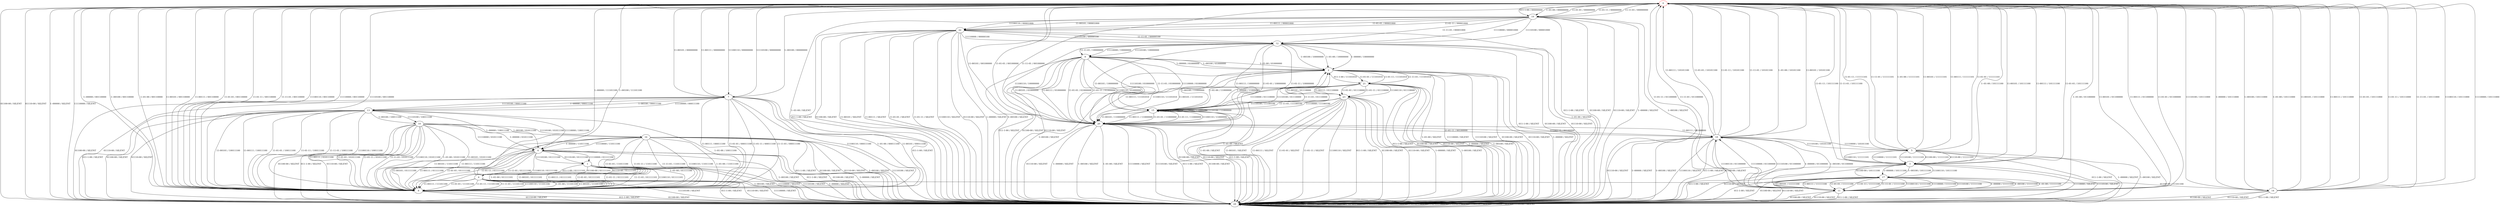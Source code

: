 digraph {
0 [color="red"]
1
2
3
4
5
6
7
8
9
10
11
12
13
14
15
16
17
18
19
20
21
22
23
24
0 -> 19 [label="011-1-00 / 00000000"]
0 -> 24 [label="01100-00 / SILENT"]
0 -> 24 [label="01110-00 / SILENT"]
0 -> 24 [label="1--00000 / SILENT"]
0 -> 7 [label="1--00100 / 00000000"]
0 -> 19 [label="1--01-00 / 00000000"]
0 -> 7 [label="11-00101 / 00000000"]
0 -> 7 [label="11-00111 / 00000000"]
0 -> 19 [label="11-01-01 / 00000000"]
0 -> 19 [label="11-01-11 / 00000000"]
0 -> 19 [label="11-11-01 / 00000000"]
0 -> 7 [label="11100110 / 00000000"]
0 -> 24 [label="11110000 / SILENT"]
0 -> 7 [label="11110100 / 00000000"]
1 -> 4 [label="011-1-00 / 01111101"]
1 -> 4 [label="01100-00 / 01111101"]
1 -> 4 [label="01110-00 / 01111101"]
1 -> 24 [label="1--00000 / SILENT"]
1 -> 24 [label="1--00100 / SILENT"]
1 -> 8 [label="1--01-00 / 01111101"]
1 -> 8 [label="11-00101 / 01111101"]
1 -> 8 [label="11-00111 / 01111101"]
1 -> 8 [label="11-01-01 / 01111101"]
1 -> 8 [label="11-01-11 / 01111101"]
1 -> 8 [label="11-11-01 / 01111101"]
1 -> 8 [label="11100110 / 01111101"]
1 -> 24 [label="11110000 / SILENT"]
1 -> 24 [label="11110100 / SILENT"]
2 -> 21 [label="011-1-00 / 11101010"]
2 -> 24 [label="01100-00 / SILENT"]
2 -> 24 [label="01110-00 / SILENT"]
2 -> 24 [label="1--00000 / SILENT"]
2 -> 24 [label="1--00100 / SILENT"]
2 -> 24 [label="1--01-00 / SILENT"]
2 -> 20 [label="11-00101 / 11101010"]
2 -> 20 [label="11-00111 / 11101010"]
2 -> 21 [label="11-01-01 / 11101010"]
2 -> 21 [label="11-01-11 / 11101010"]
2 -> 21 [label="11-11-01 / 11101010"]
2 -> 20 [label="11100110 / 11101010"]
2 -> 24 [label="11110000 / SILENT"]
2 -> 24 [label="11110100 / SILENT"]
3 -> 24 [label="011-1-00 / SILENT"]
3 -> 17 [label="01100-00 / 10111100"]
3 -> 24 [label="01110-00 / SILENT"]
3 -> 17 [label="1--00000 / 10111100"]
3 -> 17 [label="1--00100 / 10111100"]
3 -> 0 [label="1--01-00 / 10111100"]
3 -> 0 [label="11-00101 / 10111100"]
3 -> 0 [label="11-00111 / 10111100"]
3 -> 0 [label="11-01-01 / 10111100"]
3 -> 0 [label="11-01-11 / 10111100"]
3 -> 0 [label="11-11-01 / 10111100"]
3 -> 17 [label="11100110 / 10111100"]
3 -> 24 [label="11110000 / SILENT"]
3 -> 24 [label="11110100 / SILENT"]
4 -> 24 [label="011-1-00 / SILENT"]
4 -> 14 [label="01100-00 / 11101100"]
4 -> 24 [label="01110-00 / SILENT"]
4 -> 0 [label="1--00000 / 11101100"]
4 -> 0 [label="1--00100 / 11101100"]
4 -> 8 [label="1--01-00 / 11101100"]
4 -> 8 [label="11-00101 / 11101100"]
4 -> 8 [label="11-00111 / 11101100"]
4 -> 8 [label="11-01-01 / 11101100"]
4 -> 8 [label="11-01-11 / 11101100"]
4 -> 8 [label="11-11-01 / 11101100"]
4 -> 8 [label="11100110 / 11101100"]
4 -> 24 [label="11110000 / SILENT"]
4 -> 24 [label="11110100 / SILENT"]
5 -> 24 [label="011-1-00 / SILENT"]
5 -> 3 [label="01100-00 / 11111101"]
5 -> 3 [label="01110-00 / 11111101"]
5 -> 24 [label="1--00000 / SILENT"]
5 -> 24 [label="1--00100 / SILENT"]
5 -> 0 [label="1--01-00 / 11111101"]
5 -> 0 [label="11-00101 / 11111101"]
5 -> 0 [label="11-00111 / 11111101"]
5 -> 0 [label="11-01-01 / 11111101"]
5 -> 0 [label="11-01-11 / 11111101"]
5 -> 0 [label="11-11-01 / 11111101"]
5 -> 3 [label="11100110 / 11111101"]
5 -> 3 [label="11110000 / 11111101"]
5 -> 3 [label="11110100 / 11111101"]
6 -> 24 [label="011-1-00 / SILENT"]
6 -> 24 [label="01100-00 / SILENT"]
6 -> 1 [label="01110-00 / 01111100"]
6 -> 24 [label="1--00000 / SILENT"]
6 -> 24 [label="1--00100 / SILENT"]
6 -> 8 [label="1--01-00 / 01111100"]
6 -> 8 [label="11-00101 / 01111100"]
6 -> 8 [label="11-00111 / 01111100"]
6 -> 8 [label="11-01-01 / 01111100"]
6 -> 8 [label="11-01-11 / 01111100"]
6 -> 8 [label="11-11-01 / 01111100"]
6 -> 8 [label="11100110 / 01111100"]
6 -> 1 [label="11110000 / 01111100"]
6 -> 1 [label="11110100 / 01111100"]
7 -> 24 [label="011-1-00 / SILENT"]
7 -> 24 [label="01100-00 / SILENT"]
7 -> 24 [label="01110-00 / SILENT"]
7 -> 13 [label="1--00000 / 00011100"]
7 -> 13 [label="1--00100 / 00011100"]
7 -> 8 [label="1--01-00 / 00011100"]
7 -> 8 [label="11-00101 / 00011100"]
7 -> 8 [label="11-00111 / 00011100"]
7 -> 8 [label="11-01-01 / 00011100"]
7 -> 8 [label="11-01-11 / 00011100"]
7 -> 8 [label="11-11-01 / 00011100"]
7 -> 8 [label="11100110 / 00011100"]
7 -> 13 [label="11110000 / 00011100"]
7 -> 13 [label="11110100 / 00011100"]
8 -> 24 [label="011-1-00 / SILENT"]
8 -> 24 [label="01100-00 / SILENT"]
8 -> 24 [label="01110-00 / SILENT"]
8 -> 0 [label="1--00000 / 00110000"]
8 -> 0 [label="1--00100 / 00110000"]
8 -> 0 [label="1--01-00 / 00110000"]
8 -> 0 [label="11-00101 / 00110000"]
8 -> 0 [label="11-00111 / 00110000"]
8 -> 0 [label="11-01-01 / 00110000"]
8 -> 0 [label="11-01-11 / 00110000"]
8 -> 0 [label="11-11-01 / 00110000"]
8 -> 0 [label="11100110 / 00110000"]
8 -> 0 [label="11110000 / 00110000"]
8 -> 0 [label="11110100 / 00110000"]
9 -> 24 [label="011-1-00 / SILENT"]
9 -> 24 [label="01100-00 / SILENT"]
9 -> 24 [label="01110-00 / SILENT"]
9 -> 2 [label="1--00000 / 01000000"]
9 -> 2 [label="1--00100 / 01000000"]
9 -> 2 [label="1--01-00 / 01000000"]
9 -> 20 [label="11-00101 / 01000000"]
9 -> 20 [label="11-00111 / 01000000"]
9 -> 20 [label="11-01-01 / 01000000"]
9 -> 20 [label="11-01-11 / 01000000"]
9 -> 15 [label="11-11-01 / 01000000"]
9 -> 20 [label="11100110 / 01000000"]
9 -> 15 [label="11110000 / 01000000"]
9 -> 15 [label="11110100 / 01000000"]
10 -> 24 [label="011-1-00 / SILENT"]
10 -> 24 [label="01100-00 / SILENT"]
10 -> 24 [label="01110-00 / SILENT"]
10 -> 6 [label="1--00000 / 01011100"]
10 -> 16 [label="1--00100 / 01011100"]
10 -> 8 [label="1--01-00 / 01011100"]
10 -> 8 [label="11-00101 / 01011100"]
10 -> 8 [label="11-00111 / 01011100"]
10 -> 8 [label="11-01-01 / 01011100"]
10 -> 8 [label="11-01-11 / 01011100"]
10 -> 8 [label="11-11-01 / 01011100"]
10 -> 8 [label="11100110 / 01011100"]
10 -> 6 [label="11110000 / 01011100"]
10 -> 16 [label="11110100 / 01011100"]
11 -> 24 [label="011-1-00 / SILENT"]
11 -> 24 [label="01100-00 / SILENT"]
11 -> 24 [label="01110-00 / SILENT"]
11 -> 18 [label="1--00000 / 01100000"]
11 -> 18 [label="1--00100 / 01100000"]
11 -> 0 [label="1--01-00 / 01100000"]
11 -> 0 [label="11-00101 / 01100000"]
11 -> 0 [label="11-00111 / 01100000"]
11 -> 0 [label="11-01-01 / 01100000"]
11 -> 0 [label="11-01-11 / 01100000"]
11 -> 0 [label="11-11-01 / 01100000"]
11 -> 18 [label="11100110 / 01100000"]
11 -> 18 [label="11110000 / 01100000"]
11 -> 18 [label="11110100 / 01100000"]
12 -> 24 [label="011-1-00 / SILENT"]
12 -> 24 [label="01100-00 / SILENT"]
12 -> 24 [label="01110-00 / SILENT"]
12 -> 2 [label="1--00000 / 10000000"]
12 -> 2 [label="1--00100 / 10000000"]
12 -> 2 [label="1--01-00 / 10000000"]
12 -> 20 [label="11-00101 / 10000000"]
12 -> 20 [label="11-00111 / 10000000"]
12 -> 20 [label="11-01-01 / 10000000"]
12 -> 20 [label="11-01-11 / 10000000"]
12 -> 9 [label="11-11-01 / 10000000"]
12 -> 20 [label="11100110 / 10000000"]
12 -> 9 [label="11110000 / 10000000"]
12 -> 9 [label="11110100 / 10000000"]
13 -> 24 [label="011-1-00 / SILENT"]
13 -> 24 [label="01100-00 / SILENT"]
13 -> 24 [label="01110-00 / SILENT"]
13 -> 6 [label="1--00000 / 10011100"]
13 -> 10 [label="1--00100 / 10011100"]
13 -> 8 [label="1--01-00 / 10011100"]
13 -> 8 [label="11-00101 / 10011100"]
13 -> 8 [label="11-00111 / 10011100"]
13 -> 8 [label="11-01-01 / 10011100"]
13 -> 8 [label="11-01-11 / 10011100"]
13 -> 8 [label="11-11-01 / 10011100"]
13 -> 8 [label="11100110 / 10011100"]
13 -> 6 [label="11110000 / 10011100"]
13 -> 10 [label="11110100 / 10011100"]
14 -> 24 [label="011-1-00 / SILENT"]
14 -> 24 [label="01100-00 / SILENT"]
14 -> 24 [label="01110-00 / SILENT"]
14 -> 0 [label="1--00000 / 10111000"]
14 -> 0 [label="1--00100 / 10111000"]
14 -> 0 [label="1--01-00 / 10111000"]
14 -> 0 [label="11-00101 / 10111000"]
14 -> 0 [label="11-00111 / 10111000"]
14 -> 0 [label="11-01-01 / 10111000"]
14 -> 0 [label="11-01-11 / 10111000"]
14 -> 0 [label="11-11-01 / 10111000"]
14 -> 0 [label="11100110 / 10111000"]
14 -> 0 [label="11110000 / 10111000"]
14 -> 0 [label="11110100 / 10111000"]
15 -> 24 [label="011-1-00 / SILENT"]
15 -> 24 [label="01100-00 / SILENT"]
15 -> 24 [label="01110-00 / SILENT"]
15 -> 2 [label="1--00000 / 11000000"]
15 -> 2 [label="1--00100 / 11000000"]
15 -> 2 [label="1--01-00 / 11000000"]
15 -> 20 [label="11-00101 / 11000000"]
15 -> 20 [label="11-00111 / 11000000"]
15 -> 20 [label="11-01-01 / 11000000"]
15 -> 20 [label="11-01-11 / 11000000"]
15 -> 15 [label="11-11-01 / 11000000"]
15 -> 20 [label="11100110 / 11000000"]
15 -> 15 [label="11110000 / 11000000"]
15 -> 15 [label="11110100 / 11000000"]
16 -> 24 [label="011-1-00 / SILENT"]
16 -> 24 [label="01100-00 / SILENT"]
16 -> 24 [label="01110-00 / SILENT"]
16 -> 6 [label="1--00000 / 11011100"]
16 -> 24 [label="1--00100 / SILENT"]
16 -> 8 [label="1--01-00 / 11011100"]
16 -> 8 [label="11-00101 / 11011100"]
16 -> 8 [label="11-00111 / 11011100"]
16 -> 8 [label="11-01-01 / 11011100"]
16 -> 8 [label="11-01-11 / 11011100"]
16 -> 8 [label="11-11-01 / 11011100"]
16 -> 8 [label="11100110 / 11011100"]
16 -> 6 [label="11110000 / 11011100"]
16 -> 24 [label="11110100 / SILENT"]
17 -> 24 [label="011-1-00 / SILENT"]
17 -> 24 [label="01100-00 / SILENT"]
17 -> 24 [label="01110-00 / SILENT"]
17 -> 11 [label="1--00000 / 11111100"]
17 -> 11 [label="1--00100 / 11111100"]
17 -> 11 [label="1--01-00 / 11111100"]
17 -> 11 [label="11-00101 / 11111100"]
17 -> 11 [label="11-00111 / 11111100"]
17 -> 11 [label="11-01-01 / 11111100"]
17 -> 11 [label="11-01-11 / 11111100"]
17 -> 11 [label="11-11-01 / 11111100"]
17 -> 11 [label="11100110 / 11111100"]
17 -> 11 [label="11110000 / 11111100"]
17 -> 11 [label="11110100 / 11111100"]
18 -> 24 [label="011-1-00 / SILENT"]
18 -> 24 [label="01100-00 / SILENT"]
18 -> 24 [label="01110-00 / SILENT"]
18 -> 24 [label="1--00000 / SILENT"]
18 -> 24 [label="1--00100 / SILENT"]
18 -> 0 [label="1--01-00 / 10101100"]
18 -> 0 [label="11-00101 / 10101100"]
18 -> 0 [label="11-00111 / 10101100"]
18 -> 0 [label="11-01-01 / 10101100"]
18 -> 0 [label="11-01-11 / 10101100"]
18 -> 0 [label="11-11-01 / 10101100"]
18 -> 24 [label="11100110 / SILENT"]
18 -> 5 [label="11110000 / 10101100"]
18 -> 5 [label="11110100 / 10101100"]
19 -> 24 [label="011-1-00 / SILENT"]
19 -> 24 [label="01100-00 / SILENT"]
19 -> 24 [label="01110-00 / SILENT"]
19 -> 24 [label="1--00000 / SILENT"]
19 -> 24 [label="1--00100 / SILENT"]
19 -> 24 [label="1--01-00 / SILENT"]
19 -> 22 [label="11-00101 / 00001000"]
19 -> 22 [label="11-00111 / 00001000"]
19 -> 22 [label="11-01-01 / 00001000"]
19 -> 22 [label="11-01-11 / 00001000"]
19 -> 12 [label="11-11-01 / 00001000"]
19 -> 22 [label="11100110 / 00001000"]
19 -> 12 [label="11110000 / 00001000"]
19 -> 12 [label="11110100 / 00001000"]
20 -> 24 [label="011-1-00 / SILENT"]
20 -> 24 [label="01100-00 / SILENT"]
20 -> 24 [label="01110-00 / SILENT"]
20 -> 24 [label="1--00000 / SILENT"]
20 -> 24 [label="1--00100 / SILENT"]
20 -> 24 [label="1--01-00 / SILENT"]
20 -> 0 [label="11-00101 / 00100000"]
20 -> 18 [label="11-00111 / 00100000"]
20 -> 0 [label="11-01-01 / 00100000"]
20 -> 18 [label="11-01-11 / 00100000"]
20 -> 0 [label="11-11-01 / 00100000"]
20 -> 18 [label="11100110 / 00100000"]
20 -> 24 [label="11110000 / SILENT"]
20 -> 24 [label="11110100 / SILENT"]
21 -> 24 [label="011-1-00 / SILENT"]
21 -> 24 [label="01100-00 / SILENT"]
21 -> 24 [label="01110-00 / SILENT"]
21 -> 24 [label="1--00000 / SILENT"]
21 -> 24 [label="1--00100 / SILENT"]
21 -> 24 [label="1--01-00 / SILENT"]
21 -> 23 [label="11-00101 / 01110000"]
21 -> 23 [label="11-00111 / 01110000"]
21 -> 23 [label="11-01-01 / 01110000"]
21 -> 23 [label="11-01-11 / 01110000"]
21 -> 15 [label="11-11-01 / 01110000"]
21 -> 23 [label="11100110 / 01110000"]
21 -> 15 [label="11110000 / 01110000"]
21 -> 15 [label="11110100 / 01110000"]
22 -> 24 [label="011-1-00 / SILENT"]
22 -> 24 [label="01100-00 / SILENT"]
22 -> 24 [label="01110-00 / SILENT"]
22 -> 24 [label="1--00000 / SILENT"]
22 -> 24 [label="1--00100 / SILENT"]
22 -> 24 [label="1--01-00 / SILENT"]
22 -> 24 [label="11-00101 / SILENT"]
22 -> 24 [label="11-00111 / SILENT"]
22 -> 24 [label="11-01-01 / SILENT"]
22 -> 24 [label="11-01-11 / SILENT"]
22 -> 12 [label="11-11-01 / 00000100"]
22 -> 24 [label="11100110 / SILENT"]
22 -> 12 [label="11110000 / 00000100"]
22 -> 12 [label="11110100 / 00000100"]
23 -> 24 [label="011-1-00 / SILENT"]
23 -> 24 [label="01100-00 / SILENT"]
23 -> 24 [label="01110-00 / SILENT"]
23 -> 24 [label="1--00000 / SILENT"]
23 -> 24 [label="1--00100 / SILENT"]
23 -> 24 [label="1--01-00 / SILENT"]
23 -> 24 [label="11-00101 / SILENT"]
23 -> 24 [label="11-00111 / SILENT"]
23 -> 24 [label="11-01-01 / SILENT"]
23 -> 24 [label="11-01-11 / SILENT"]
23 -> 15 [label="11-11-01 / 11100100"]
23 -> 24 [label="11100110 / SILENT"]
23 -> 15 [label="11110000 / 11100100"]
23 -> 15 [label="11110100 / 11100100"]
24 -> 24 [label="011-1-00 / SILENT"]
24 -> 24 [label="01100-00 / SILENT"]
24 -> 24 [label="01110-00 / SILENT"]
24 -> 24 [label="1--00000 / SILENT"]
24 -> 24 [label="1--00100 / SILENT"]
24 -> 24 [label="1--01-00 / SILENT"]
24 -> 24 [label="11-00101 / SILENT"]
24 -> 24 [label="11-00111 / SILENT"]
24 -> 24 [label="11-01-01 / SILENT"]
24 -> 24 [label="11-01-11 / SILENT"]
24 -> 24 [label="11-11-01 / SILENT"]
24 -> 24 [label="11100110 / SILENT"]
24 -> 24 [label="11110000 / SILENT"]
24 -> 24 [label="11110100 / SILENT"]
}
